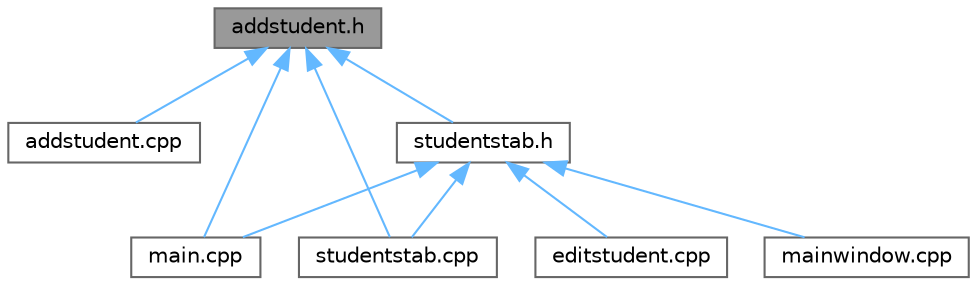 digraph "addstudent.h"
{
 // LATEX_PDF_SIZE
  bgcolor="transparent";
  edge [fontname=Helvetica,fontsize=10,labelfontname=Helvetica,labelfontsize=10];
  node [fontname=Helvetica,fontsize=10,shape=box,height=0.2,width=0.4];
  Node1 [label="addstudent.h",height=0.2,width=0.4,color="gray40", fillcolor="grey60", style="filled", fontcolor="black",tooltip=" "];
  Node1 -> Node2 [dir="back",color="steelblue1",style="solid"];
  Node2 [label="addstudent.cpp",height=0.2,width=0.4,color="grey40", fillcolor="white", style="filled",URL="$addstudent_8cpp.html",tooltip=" "];
  Node1 -> Node3 [dir="back",color="steelblue1",style="solid"];
  Node3 [label="main.cpp",height=0.2,width=0.4,color="grey40", fillcolor="white", style="filled",URL="$main_8cpp.html",tooltip=" "];
  Node1 -> Node4 [dir="back",color="steelblue1",style="solid"];
  Node4 [label="studentstab.cpp",height=0.2,width=0.4,color="grey40", fillcolor="white", style="filled",URL="$studentstab_8cpp.html",tooltip=" "];
  Node1 -> Node5 [dir="back",color="steelblue1",style="solid"];
  Node5 [label="studentstab.h",height=0.2,width=0.4,color="grey40", fillcolor="white", style="filled",URL="$studentstab_8h.html",tooltip=" "];
  Node5 -> Node6 [dir="back",color="steelblue1",style="solid"];
  Node6 [label="editstudent.cpp",height=0.2,width=0.4,color="grey40", fillcolor="white", style="filled",URL="$editstudent_8cpp.html",tooltip=" "];
  Node5 -> Node3 [dir="back",color="steelblue1",style="solid"];
  Node5 -> Node7 [dir="back",color="steelblue1",style="solid"];
  Node7 [label="mainwindow.cpp",height=0.2,width=0.4,color="grey40", fillcolor="white", style="filled",URL="$mainwindow_8cpp.html",tooltip=" "];
  Node5 -> Node4 [dir="back",color="steelblue1",style="solid"];
}
